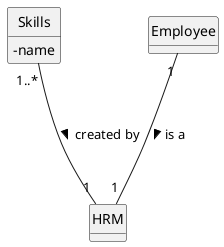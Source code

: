 @startuml
skinparam monochrome true
skinparam packageStyle rectangle
skinparam shadowing false

'left to right direction

skinparam classAttributeIconSize 0

hide circle
hide methods

class HRM {
}

class Skills {
  - name
}


Skills "1..*"---"1" HRM : created by >
Employee "1"---"1" HRM : is a >

@enduml